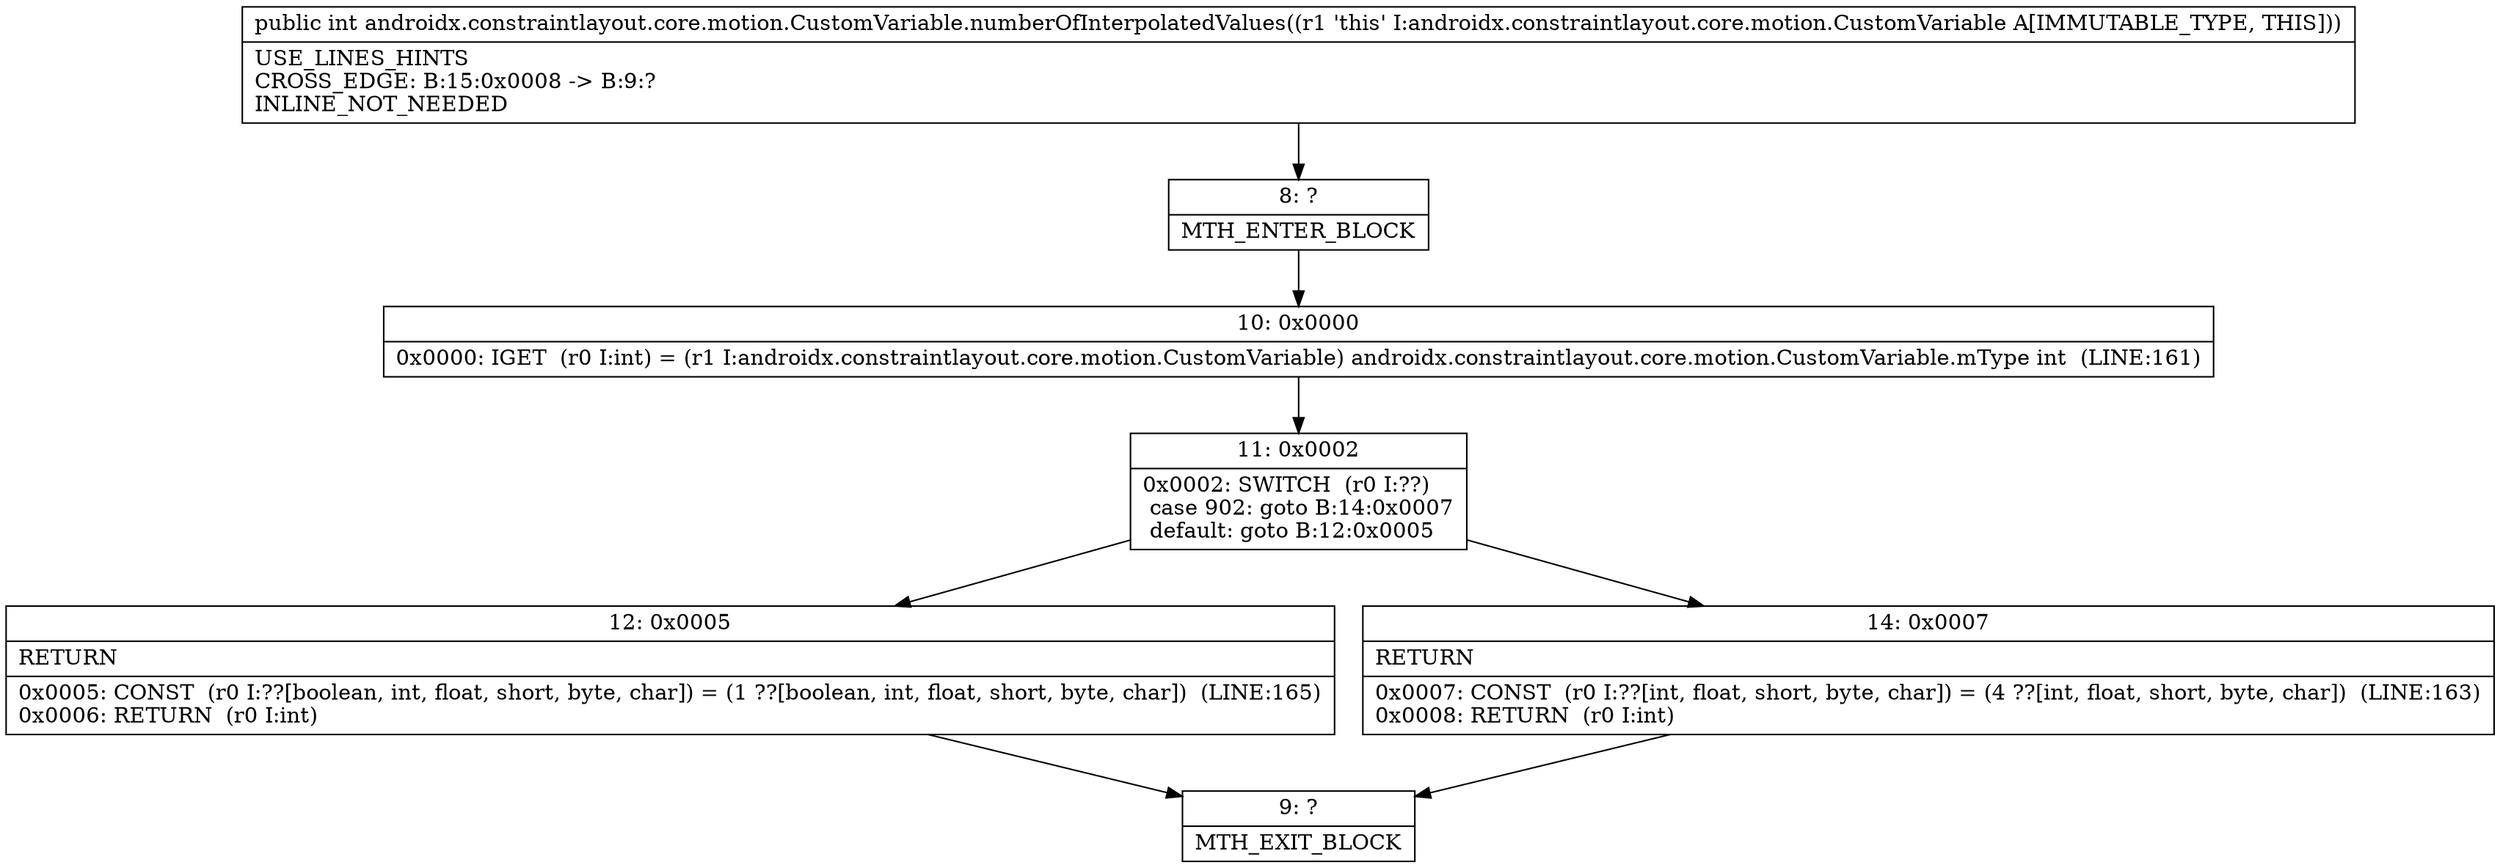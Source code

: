 digraph "CFG forandroidx.constraintlayout.core.motion.CustomVariable.numberOfInterpolatedValues()I" {
Node_8 [shape=record,label="{8\:\ ?|MTH_ENTER_BLOCK\l}"];
Node_10 [shape=record,label="{10\:\ 0x0000|0x0000: IGET  (r0 I:int) = (r1 I:androidx.constraintlayout.core.motion.CustomVariable) androidx.constraintlayout.core.motion.CustomVariable.mType int  (LINE:161)\l}"];
Node_11 [shape=record,label="{11\:\ 0x0002|0x0002: SWITCH  (r0 I:??)\l case 902: goto B:14:0x0007\l default: goto B:12:0x0005 \l}"];
Node_12 [shape=record,label="{12\:\ 0x0005|RETURN\l|0x0005: CONST  (r0 I:??[boolean, int, float, short, byte, char]) = (1 ??[boolean, int, float, short, byte, char])  (LINE:165)\l0x0006: RETURN  (r0 I:int) \l}"];
Node_9 [shape=record,label="{9\:\ ?|MTH_EXIT_BLOCK\l}"];
Node_14 [shape=record,label="{14\:\ 0x0007|RETURN\l|0x0007: CONST  (r0 I:??[int, float, short, byte, char]) = (4 ??[int, float, short, byte, char])  (LINE:163)\l0x0008: RETURN  (r0 I:int) \l}"];
MethodNode[shape=record,label="{public int androidx.constraintlayout.core.motion.CustomVariable.numberOfInterpolatedValues((r1 'this' I:androidx.constraintlayout.core.motion.CustomVariable A[IMMUTABLE_TYPE, THIS]))  | USE_LINES_HINTS\lCROSS_EDGE: B:15:0x0008 \-\> B:9:?\lINLINE_NOT_NEEDED\l}"];
MethodNode -> Node_8;Node_8 -> Node_10;
Node_10 -> Node_11;
Node_11 -> Node_12;
Node_11 -> Node_14;
Node_12 -> Node_9;
Node_14 -> Node_9;
}

